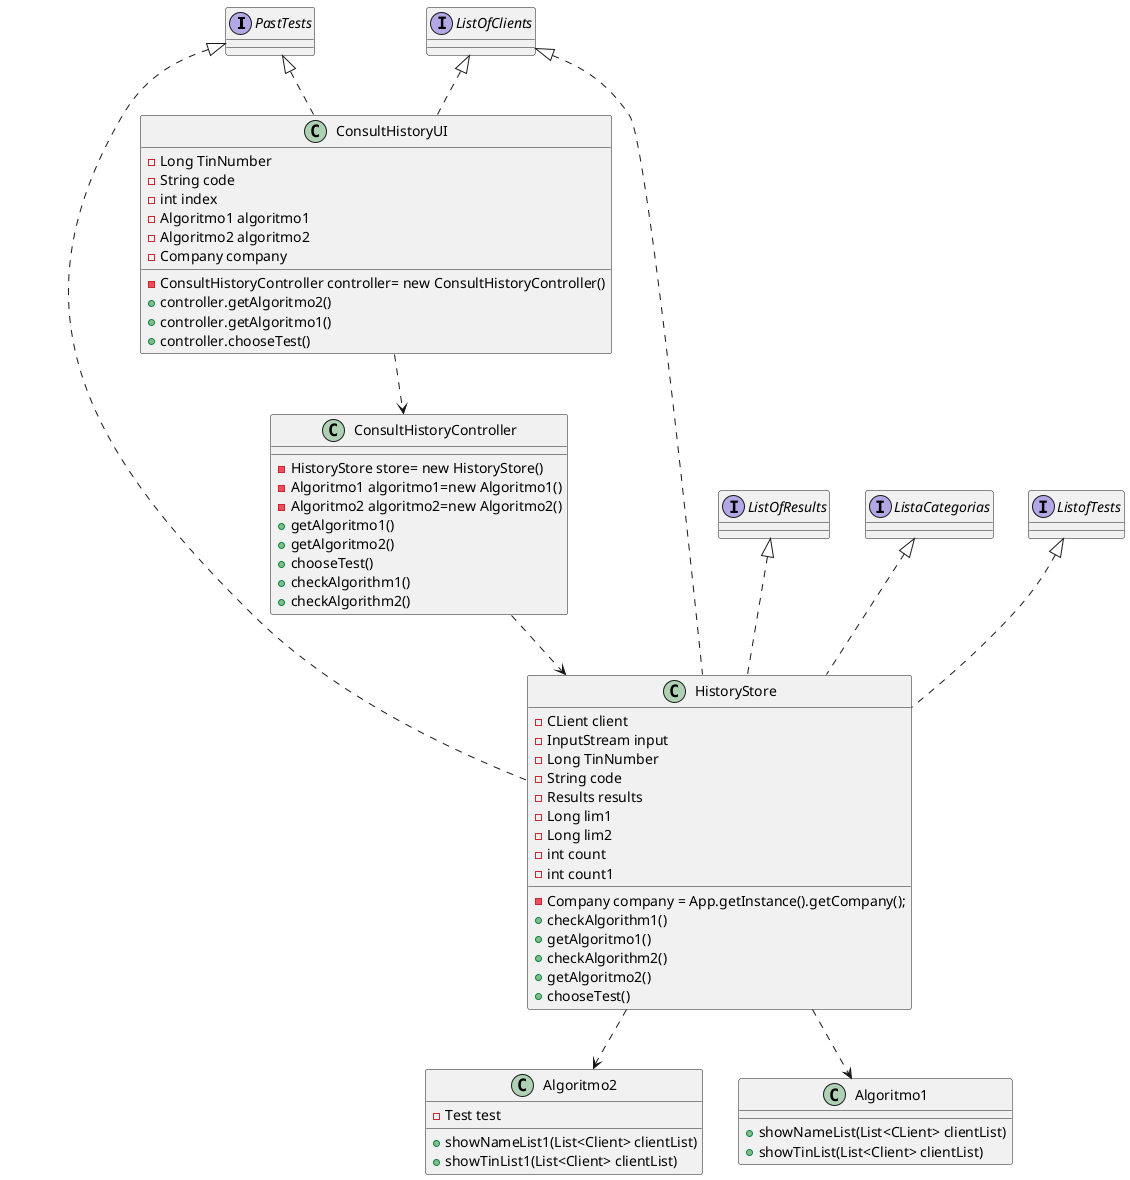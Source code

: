 @startuml
'https://plantuml.com/class-diagram

interface PastTests
interface ListOfClients
interface ListOfResults
interface ListaCategorias
interface ListofTests



class ConsultHistoryUI implements PastTests, ListOfClients{
-ConsultHistoryController controller= new ConsultHistoryController()
-Long TinNumber
-String code
-int index
-Algoritmo1 algoritmo1
-Algoritmo2 algoritmo2
-Company company
+controller.getAlgoritmo2()
+controller.getAlgoritmo1()
+controller.chooseTest()

}

class HistoryStore implements PastTests,ListOfClients,ListOfResults,ListaCategorias,ListofTests{
-CLient client
-InputStream input
-Company company = App.getInstance().getCompany();
-Long TinNumber
-String code
-Results results
-Long lim1
-Long lim2
-int count
-int count1
+checkAlgorithm1()
+getAlgoritmo1()
+checkAlgorithm2()
+getAlgoritmo2()
+chooseTest()
}

class ConsultHistoryController{
-HistoryStore store= new HistoryStore()
-Algoritmo1 algoritmo1=new Algoritmo1()
-Algoritmo2 algoritmo2=new Algoritmo2()
+getAlgoritmo1()
+getAlgoritmo2()
+chooseTest()
+checkAlgorithm1()
+checkAlgorithm2()
}

class Algoritmo2{
-Test test
+showNameList1(List<Client> clientList)
+showTinList1(List<Client> clientList)
}

class Algoritmo1{
+showNameList(List<CLient> clientList)
+showTinList(List<Client> clientList)
}

ConsultHistoryUI ..> ConsultHistoryController
ConsultHistoryController ..> HistoryStore
HistoryStore ..> Algoritmo1
HistoryStore ..> Algoritmo2
@enduml
